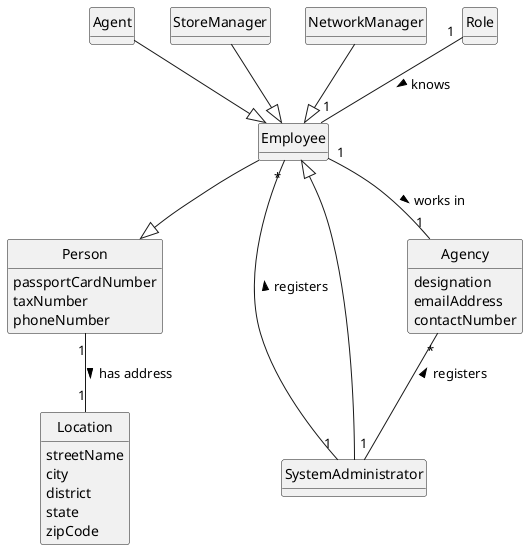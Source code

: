 @startuml
skinparam monochrome true
skinparam packageStyle rectangle
skinparam shadowing false

'left to right direction

skinparam classAttributeIconSize 0

hide circle
hide methods

class SystemAdministrator {}


class Employee {}


class Agent{
}

class StoreManager{
}
class NetworkManager{
}

class Person{
passportCardNumber
taxNumber
phoneNumber
}


class Location{
streetName
city
district
state
zipCode
}

class Agency {
designation
emailAddress
contactNumber
}



SystemAdministrator -|> Employee
SystemAdministrator "1" -- "*" Employee: registers >
SystemAdministrator "1" -up- "*" Agency: registers >
Person "1" -- "1" Location: has address >
Employee "1" -- "1" Agency: works in  >
Role "1" -- "1" Employee: knows  >
Person  <|-up-  Employee
Agent  --|> Employee
StoreManager --|> Employee
NetworkManager --|> Employee


@enduml